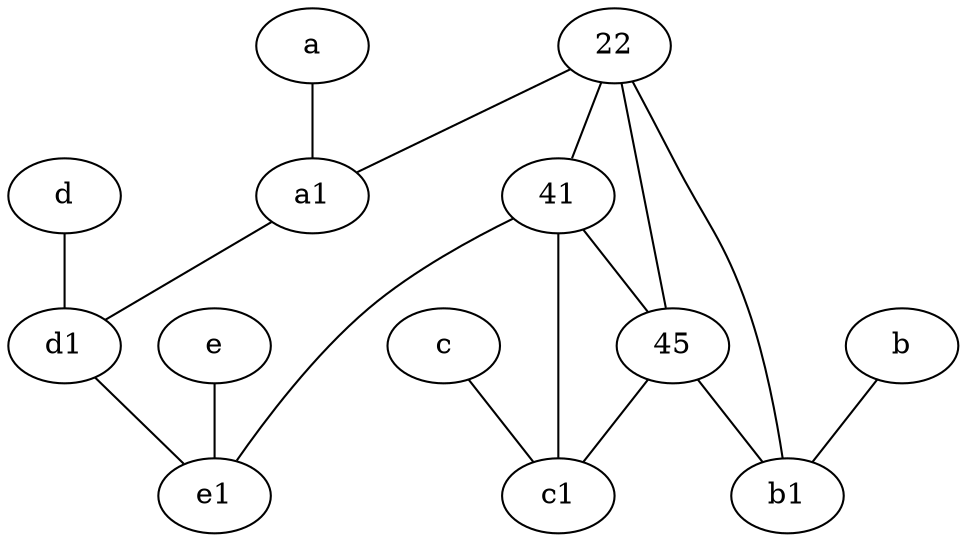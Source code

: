 graph {
	node [labelfontsize=50]
	c [labelfontsize=50 pos="4.5,2!"]
	41 [labelfontsize=50]
	a1 [labelfontsize=50 pos="8,3!"]
	45 [labelfontsize=50]
	a [labelfontsize=50 pos="8,2!"]
	c1 [labelfontsize=50 pos="4.5,3!"]
	e1 [labelfontsize=50 pos="7,7!"]
	e [labelfontsize=50 pos="7,9!"]
	22 [labelfontsize=50]
	b1 [labelfontsize=50 pos="9,4!"]
	d1 [labelfontsize=50 pos="3,5!"]
	b [labelfontsize=50 pos="10,4!"]
	d [labelfontsize=50 pos="2,5!"]
	d -- d1
	e -- e1
	41 -- 45
	b -- b1
	c -- c1
	22 -- 41
	d1 -- e1
	22 -- a1
	41 -- e1
	45 -- b1
	41 -- c1
	45 -- c1
	22 -- 45
	a -- a1
	a1 -- d1
	22 -- b1
}
